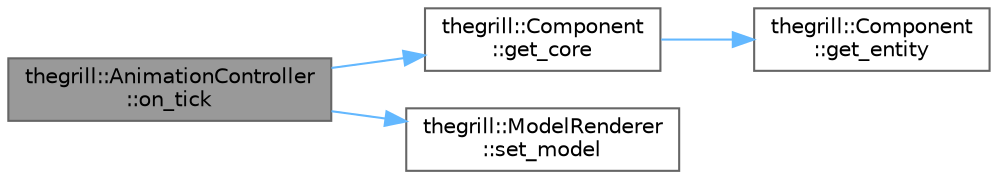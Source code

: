digraph "thegrill::AnimationController::on_tick"
{
 // LATEX_PDF_SIZE
  bgcolor="transparent";
  edge [fontname=Helvetica,fontsize=10,labelfontname=Helvetica,labelfontsize=10];
  node [fontname=Helvetica,fontsize=10,shape=box,height=0.2,width=0.4];
  rankdir="LR";
  Node1 [id="Node000001",label="thegrill::AnimationController\l::on_tick",height=0.2,width=0.4,color="gray40", fillcolor="grey60", style="filled", fontcolor="black",tooltip="Updates the AnimationController each tick. This function advances the animation based on the elapsed ..."];
  Node1 -> Node2 [id="edge1_Node000001_Node000002",color="steelblue1",style="solid",tooltip=" "];
  Node2 [id="Node000002",label="thegrill::Component\l::get_core",height=0.2,width=0.4,color="grey40", fillcolor="white", style="filled",URL="$structthegrill_1_1_component.html#a9336bcaea73cfe54b76200b54d454223",tooltip=" "];
  Node2 -> Node3 [id="edge2_Node000002_Node000003",color="steelblue1",style="solid",tooltip=" "];
  Node3 [id="Node000003",label="thegrill::Component\l::get_entity",height=0.2,width=0.4,color="grey40", fillcolor="white", style="filled",URL="$structthegrill_1_1_component.html#acc754d2dc8e9915ebf5b5eb666409d51",tooltip=" "];
  Node1 -> Node4 [id="edge3_Node000001_Node000004",color="steelblue1",style="solid",tooltip=" "];
  Node4 [id="Node000004",label="thegrill::ModelRenderer\l::set_model",height=0.2,width=0.4,color="grey40", fillcolor="white", style="filled",URL="$structthegrill_1_1_model_renderer.html#abc85a860c9184dca8c93075c576b33a9",tooltip=" "];
}
